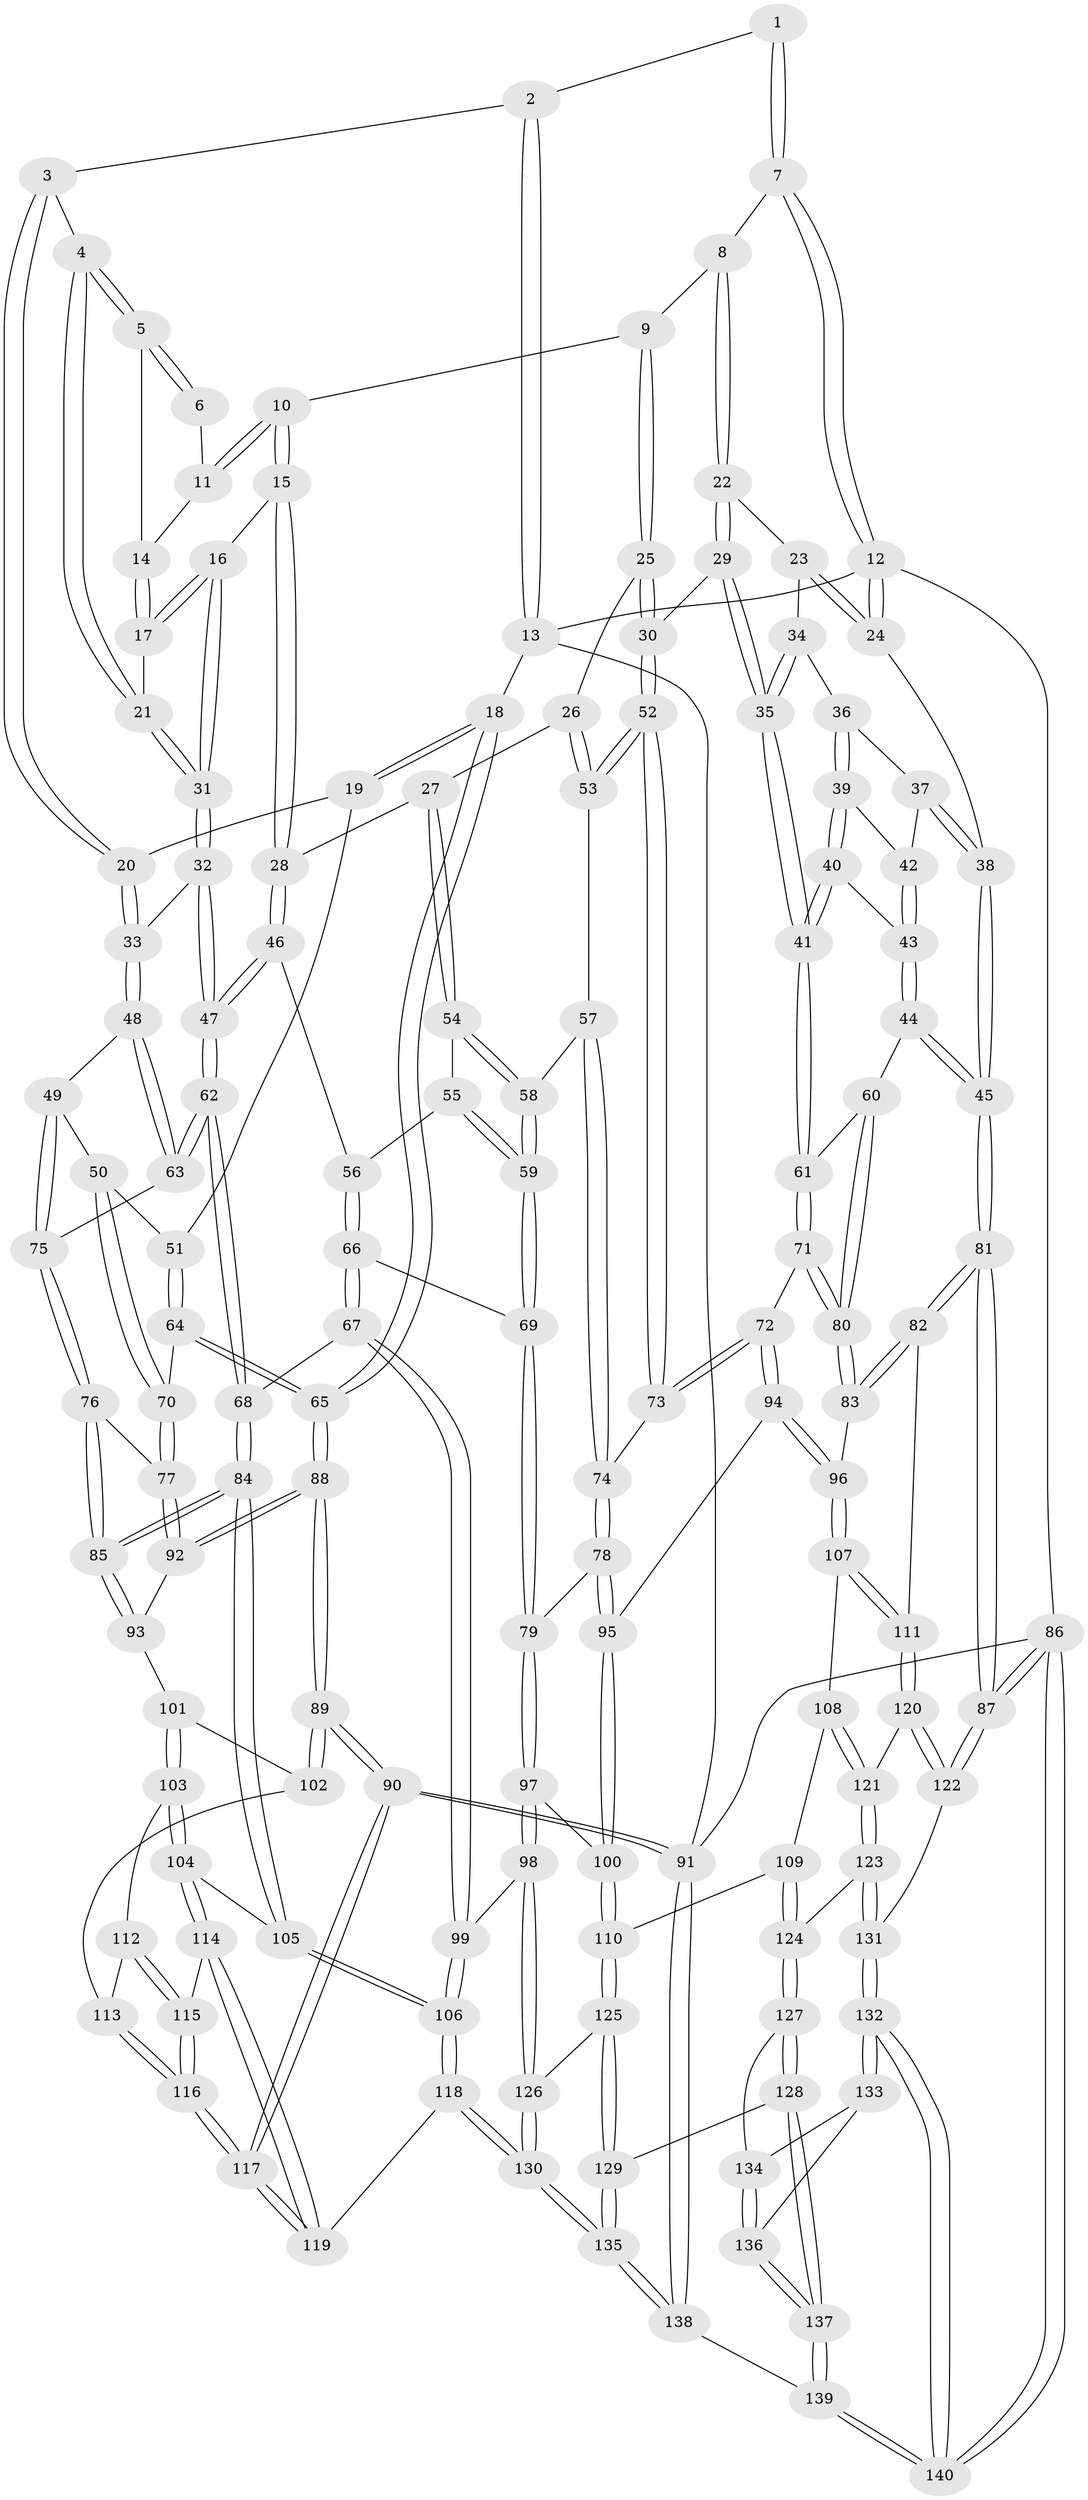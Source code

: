 // coarse degree distribution, {3: 0.5058823529411764, 4: 0.4470588235294118, 5: 0.011764705882352941, 2: 0.03529411764705882}
// Generated by graph-tools (version 1.1) at 2025/38/03/04/25 23:38:33]
// undirected, 140 vertices, 347 edges
graph export_dot {
  node [color=gray90,style=filled];
  1 [pos="+0.6087021690710455+0"];
  2 [pos="+0.35928201829513473+0"];
  3 [pos="+0.32300626956043393+0.10020954064194336"];
  4 [pos="+0.3553825703832114+0.14036849708912627"];
  5 [pos="+0.3913398688566115+0.129744347843064"];
  6 [pos="+0.553337347164265+0"];
  7 [pos="+0.682981836611525+0"];
  8 [pos="+0.716231252720823+0"];
  9 [pos="+0.6453382311585395+0.11115423860749417"];
  10 [pos="+0.5101940763949836+0.1598745656415695"];
  11 [pos="+0.4889455527274817+0.11699840959010642"];
  12 [pos="+1+0"];
  13 [pos="+0+0"];
  14 [pos="+0.4478500165980125+0.1357668854692574"];
  15 [pos="+0.5023298322332416+0.2251710136250755"];
  16 [pos="+0.48679603164075075+0.21825372999421244"];
  17 [pos="+0.46800077167193177+0.20326280821383175"];
  18 [pos="+0+0"];
  19 [pos="+0.07529528774025522+0.12287588427703122"];
  20 [pos="+0.1205445449391178+0.14812331426602668"];
  21 [pos="+0.35718726044187377+0.1746057164133372"];
  22 [pos="+0.795230998940544+0.05046369112745966"];
  23 [pos="+0.8313317910615811+0.07846660733200873"];
  24 [pos="+1+0.05891902478920355"];
  25 [pos="+0.64075171242128+0.13095227127710934"];
  26 [pos="+0.5737246389025569+0.24271040489428866"];
  27 [pos="+0.5356193477937088+0.24939108337011448"];
  28 [pos="+0.5162474933071454+0.24466544666859086"];
  29 [pos="+0.7379063096160461+0.2927469659688201"];
  30 [pos="+0.7171687768475371+0.2983503736240978"];
  31 [pos="+0.33514019055074634+0.2583941962726188"];
  32 [pos="+0.3319480794180004+0.26575802503953805"];
  33 [pos="+0.19148661538941203+0.24445833212844503"];
  34 [pos="+0.8489328686628381+0.11069388861563181"];
  35 [pos="+0.8061761970753537+0.31267458091215555"];
  36 [pos="+0.8588780977077204+0.12318202562297281"];
  37 [pos="+0.9467294568831687+0.18682025205950853"];
  38 [pos="+1+0.10886762720160603"];
  39 [pos="+0.8777854881808516+0.25280352425527947"];
  40 [pos="+0.8699850198045099+0.29346450262901846"];
  41 [pos="+0.8356576521680215+0.33049406250134317"];
  42 [pos="+0.9477038755243409+0.22374544964257193"];
  43 [pos="+0.9639565182861346+0.2737190719451142"];
  44 [pos="+1+0.33648067795499653"];
  45 [pos="+1+0.3299326485729433"];
  46 [pos="+0.44433102967515814+0.3115124935616071"];
  47 [pos="+0.3428803620341403+0.28942979264687996"];
  48 [pos="+0.18030692866217476+0.30468893936908603"];
  49 [pos="+0.14884278312455765+0.3474730661582247"];
  50 [pos="+0.09245318957035352+0.34509296712998905"];
  51 [pos="+0.07552689277800552+0.33262615193184913"];
  52 [pos="+0.687612242792065+0.3190551227515314"];
  53 [pos="+0.653372375700309+0.3135792400315206"];
  54 [pos="+0.5387851985641859+0.3040099924947433"];
  55 [pos="+0.5034218821359528+0.3384440061786803"];
  56 [pos="+0.44927541570115126+0.32383722575255725"];
  57 [pos="+0.6002589966882541+0.35607620139322455"];
  58 [pos="+0.5531756072622743+0.3678434204985924"];
  59 [pos="+0.5446003523424233+0.37800944860597413"];
  60 [pos="+0.9282449890981576+0.4003822663113516"];
  61 [pos="+0.8451007372347109+0.35464187440676487"];
  62 [pos="+0.3140569768899621+0.42539003532812664"];
  63 [pos="+0.27824116892077144+0.4090981865834654"];
  64 [pos="+0+0.35879778493251047"];
  65 [pos="+0+0.3361963015831709"];
  66 [pos="+0.4726725335707411+0.47359183947166883"];
  67 [pos="+0.3649559236324659+0.5094838407987058"];
  68 [pos="+0.34238283646363676+0.504006078341517"];
  69 [pos="+0.4939564929867112+0.4747932685617262"];
  70 [pos="+0.06074978161970453+0.4193735731753773"];
  71 [pos="+0.768726671923708+0.47161410261490605"];
  72 [pos="+0.7681546583907757+0.4719409622641994"];
  73 [pos="+0.6955817341590963+0.43636293842239976"];
  74 [pos="+0.6276078759903022+0.46963815608355775"];
  75 [pos="+0.1539515376595706+0.40844620653576996"];
  76 [pos="+0.1415034336551327+0.43234466970070445"];
  77 [pos="+0.09609659276606221+0.4600366925886393"];
  78 [pos="+0.5929411745383756+0.49809166182361164"];
  79 [pos="+0.5225261782965277+0.4898866102324431"];
  80 [pos="+0.924903098495884+0.501367320731875"];
  81 [pos="+1+0.6591754277801629"];
  82 [pos="+1+0.6012787275044252"];
  83 [pos="+0.933684901586551+0.5193906044999649"];
  84 [pos="+0.28613376001311824+0.5388909436957855"];
  85 [pos="+0.2749072969982671+0.5363540686759444"];
  86 [pos="+1+1"];
  87 [pos="+1+0.8184739200474698"];
  88 [pos="+0+0.5204442038466557"];
  89 [pos="+0+0.7306908797179906"];
  90 [pos="+0+1"];
  91 [pos="+0+1"];
  92 [pos="+0.07631074243379464+0.5375475705507226"];
  93 [pos="+0.08255330951554006+0.5450979082425201"];
  94 [pos="+0.7641210175673355+0.5403000636853198"];
  95 [pos="+0.6466088147475842+0.5836377587631524"];
  96 [pos="+0.795976119104716+0.5888777610484556"];
  97 [pos="+0.5284728119433058+0.6101779062043543"];
  98 [pos="+0.4481118608001529+0.6856416068558907"];
  99 [pos="+0.4298274606793918+0.6721481859728313"];
  100 [pos="+0.6405097305950255+0.6704930416558005"];
  101 [pos="+0.08567788649518472+0.567419673840143"];
  102 [pos="+0.0447057165102234+0.65251540759972"];
  103 [pos="+0.15075176367984694+0.6467884139484541"];
  104 [pos="+0.16359384013661574+0.6567783922880343"];
  105 [pos="+0.25064328447350354+0.6315440923531674"];
  106 [pos="+0.288132914632777+0.7318604970439924"];
  107 [pos="+0.8012798092344533+0.6408485269512323"];
  108 [pos="+0.7847584461018569+0.6501857296245658"];
  109 [pos="+0.7128548700184713+0.6846425557320691"];
  110 [pos="+0.6411792349489066+0.6730755842546075"];
  111 [pos="+0.8553499026102088+0.6726065375770821"];
  112 [pos="+0.0677076078519071+0.6759706401756764"];
  113 [pos="+0.06115151176015827+0.6733268441780454"];
  114 [pos="+0.14526119944496857+0.7146720536849417"];
  115 [pos="+0.11839573471368833+0.7234424140215611"];
  116 [pos="+0.021127652698627295+0.8244920295416367"];
  117 [pos="+0+1"];
  118 [pos="+0.2664916779691367+0.8272393176224286"];
  119 [pos="+0.2480708138544419+0.8293672020825522"];
  120 [pos="+0.8569389729285145+0.6971286093618572"];
  121 [pos="+0.7864577986248337+0.7797172500961745"];
  122 [pos="+0.9367827864280978+0.8434845724755093"];
  123 [pos="+0.7817494562980218+0.786497937607664"];
  124 [pos="+0.7538169706291331+0.7816001821766783"];
  125 [pos="+0.5909748805951945+0.745400010240374"];
  126 [pos="+0.45872508546620505+0.7036462086466834"];
  127 [pos="+0.6688158683776866+0.8510326481260321"];
  128 [pos="+0.6251666999393619+0.8556761695392473"];
  129 [pos="+0.6042970858641684+0.8433584087043997"];
  130 [pos="+0.3846760283637975+0.9092733541874969"];
  131 [pos="+0.8705922037698894+0.8781320749910461"];
  132 [pos="+0.852027445005332+0.9047897649877226"];
  133 [pos="+0.8076966443721297+0.8989901700302645"];
  134 [pos="+0.7367670273058418+0.8860922083331074"];
  135 [pos="+0.40482990671271507+0.9410655421419294"];
  136 [pos="+0.7257757878877459+0.9518607352684171"];
  137 [pos="+0.6795650770042755+1"];
  138 [pos="+0.401283680992966+1"];
  139 [pos="+0.6946856649422232+1"];
  140 [pos="+0.8034736209903031+1"];
  1 -- 2;
  1 -- 7;
  1 -- 7;
  2 -- 3;
  2 -- 13;
  2 -- 13;
  3 -- 4;
  3 -- 20;
  3 -- 20;
  4 -- 5;
  4 -- 5;
  4 -- 21;
  4 -- 21;
  5 -- 6;
  5 -- 6;
  5 -- 14;
  6 -- 11;
  7 -- 8;
  7 -- 12;
  7 -- 12;
  8 -- 9;
  8 -- 22;
  8 -- 22;
  9 -- 10;
  9 -- 25;
  9 -- 25;
  10 -- 11;
  10 -- 11;
  10 -- 15;
  10 -- 15;
  11 -- 14;
  12 -- 13;
  12 -- 24;
  12 -- 24;
  12 -- 86;
  13 -- 18;
  13 -- 91;
  14 -- 17;
  14 -- 17;
  15 -- 16;
  15 -- 28;
  15 -- 28;
  16 -- 17;
  16 -- 17;
  16 -- 31;
  16 -- 31;
  17 -- 21;
  18 -- 19;
  18 -- 19;
  18 -- 65;
  18 -- 65;
  19 -- 20;
  19 -- 51;
  20 -- 33;
  20 -- 33;
  21 -- 31;
  21 -- 31;
  22 -- 23;
  22 -- 29;
  22 -- 29;
  23 -- 24;
  23 -- 24;
  23 -- 34;
  24 -- 38;
  25 -- 26;
  25 -- 30;
  25 -- 30;
  26 -- 27;
  26 -- 53;
  26 -- 53;
  27 -- 28;
  27 -- 54;
  27 -- 54;
  28 -- 46;
  28 -- 46;
  29 -- 30;
  29 -- 35;
  29 -- 35;
  30 -- 52;
  30 -- 52;
  31 -- 32;
  31 -- 32;
  32 -- 33;
  32 -- 47;
  32 -- 47;
  33 -- 48;
  33 -- 48;
  34 -- 35;
  34 -- 35;
  34 -- 36;
  35 -- 41;
  35 -- 41;
  36 -- 37;
  36 -- 39;
  36 -- 39;
  37 -- 38;
  37 -- 38;
  37 -- 42;
  38 -- 45;
  38 -- 45;
  39 -- 40;
  39 -- 40;
  39 -- 42;
  40 -- 41;
  40 -- 41;
  40 -- 43;
  41 -- 61;
  41 -- 61;
  42 -- 43;
  42 -- 43;
  43 -- 44;
  43 -- 44;
  44 -- 45;
  44 -- 45;
  44 -- 60;
  45 -- 81;
  45 -- 81;
  46 -- 47;
  46 -- 47;
  46 -- 56;
  47 -- 62;
  47 -- 62;
  48 -- 49;
  48 -- 63;
  48 -- 63;
  49 -- 50;
  49 -- 75;
  49 -- 75;
  50 -- 51;
  50 -- 70;
  50 -- 70;
  51 -- 64;
  51 -- 64;
  52 -- 53;
  52 -- 53;
  52 -- 73;
  52 -- 73;
  53 -- 57;
  54 -- 55;
  54 -- 58;
  54 -- 58;
  55 -- 56;
  55 -- 59;
  55 -- 59;
  56 -- 66;
  56 -- 66;
  57 -- 58;
  57 -- 74;
  57 -- 74;
  58 -- 59;
  58 -- 59;
  59 -- 69;
  59 -- 69;
  60 -- 61;
  60 -- 80;
  60 -- 80;
  61 -- 71;
  61 -- 71;
  62 -- 63;
  62 -- 63;
  62 -- 68;
  62 -- 68;
  63 -- 75;
  64 -- 65;
  64 -- 65;
  64 -- 70;
  65 -- 88;
  65 -- 88;
  66 -- 67;
  66 -- 67;
  66 -- 69;
  67 -- 68;
  67 -- 99;
  67 -- 99;
  68 -- 84;
  68 -- 84;
  69 -- 79;
  69 -- 79;
  70 -- 77;
  70 -- 77;
  71 -- 72;
  71 -- 80;
  71 -- 80;
  72 -- 73;
  72 -- 73;
  72 -- 94;
  72 -- 94;
  73 -- 74;
  74 -- 78;
  74 -- 78;
  75 -- 76;
  75 -- 76;
  76 -- 77;
  76 -- 85;
  76 -- 85;
  77 -- 92;
  77 -- 92;
  78 -- 79;
  78 -- 95;
  78 -- 95;
  79 -- 97;
  79 -- 97;
  80 -- 83;
  80 -- 83;
  81 -- 82;
  81 -- 82;
  81 -- 87;
  81 -- 87;
  82 -- 83;
  82 -- 83;
  82 -- 111;
  83 -- 96;
  84 -- 85;
  84 -- 85;
  84 -- 105;
  84 -- 105;
  85 -- 93;
  85 -- 93;
  86 -- 87;
  86 -- 87;
  86 -- 140;
  86 -- 140;
  86 -- 91;
  87 -- 122;
  87 -- 122;
  88 -- 89;
  88 -- 89;
  88 -- 92;
  88 -- 92;
  89 -- 90;
  89 -- 90;
  89 -- 102;
  89 -- 102;
  90 -- 91;
  90 -- 91;
  90 -- 117;
  90 -- 117;
  91 -- 138;
  91 -- 138;
  92 -- 93;
  93 -- 101;
  94 -- 95;
  94 -- 96;
  94 -- 96;
  95 -- 100;
  95 -- 100;
  96 -- 107;
  96 -- 107;
  97 -- 98;
  97 -- 98;
  97 -- 100;
  98 -- 99;
  98 -- 126;
  98 -- 126;
  99 -- 106;
  99 -- 106;
  100 -- 110;
  100 -- 110;
  101 -- 102;
  101 -- 103;
  101 -- 103;
  102 -- 113;
  103 -- 104;
  103 -- 104;
  103 -- 112;
  104 -- 105;
  104 -- 114;
  104 -- 114;
  105 -- 106;
  105 -- 106;
  106 -- 118;
  106 -- 118;
  107 -- 108;
  107 -- 111;
  107 -- 111;
  108 -- 109;
  108 -- 121;
  108 -- 121;
  109 -- 110;
  109 -- 124;
  109 -- 124;
  110 -- 125;
  110 -- 125;
  111 -- 120;
  111 -- 120;
  112 -- 113;
  112 -- 115;
  112 -- 115;
  113 -- 116;
  113 -- 116;
  114 -- 115;
  114 -- 119;
  114 -- 119;
  115 -- 116;
  115 -- 116;
  116 -- 117;
  116 -- 117;
  117 -- 119;
  117 -- 119;
  118 -- 119;
  118 -- 130;
  118 -- 130;
  120 -- 121;
  120 -- 122;
  120 -- 122;
  121 -- 123;
  121 -- 123;
  122 -- 131;
  123 -- 124;
  123 -- 131;
  123 -- 131;
  124 -- 127;
  124 -- 127;
  125 -- 126;
  125 -- 129;
  125 -- 129;
  126 -- 130;
  126 -- 130;
  127 -- 128;
  127 -- 128;
  127 -- 134;
  128 -- 129;
  128 -- 137;
  128 -- 137;
  129 -- 135;
  129 -- 135;
  130 -- 135;
  130 -- 135;
  131 -- 132;
  131 -- 132;
  132 -- 133;
  132 -- 133;
  132 -- 140;
  132 -- 140;
  133 -- 134;
  133 -- 136;
  134 -- 136;
  134 -- 136;
  135 -- 138;
  135 -- 138;
  136 -- 137;
  136 -- 137;
  137 -- 139;
  137 -- 139;
  138 -- 139;
  139 -- 140;
  139 -- 140;
}
